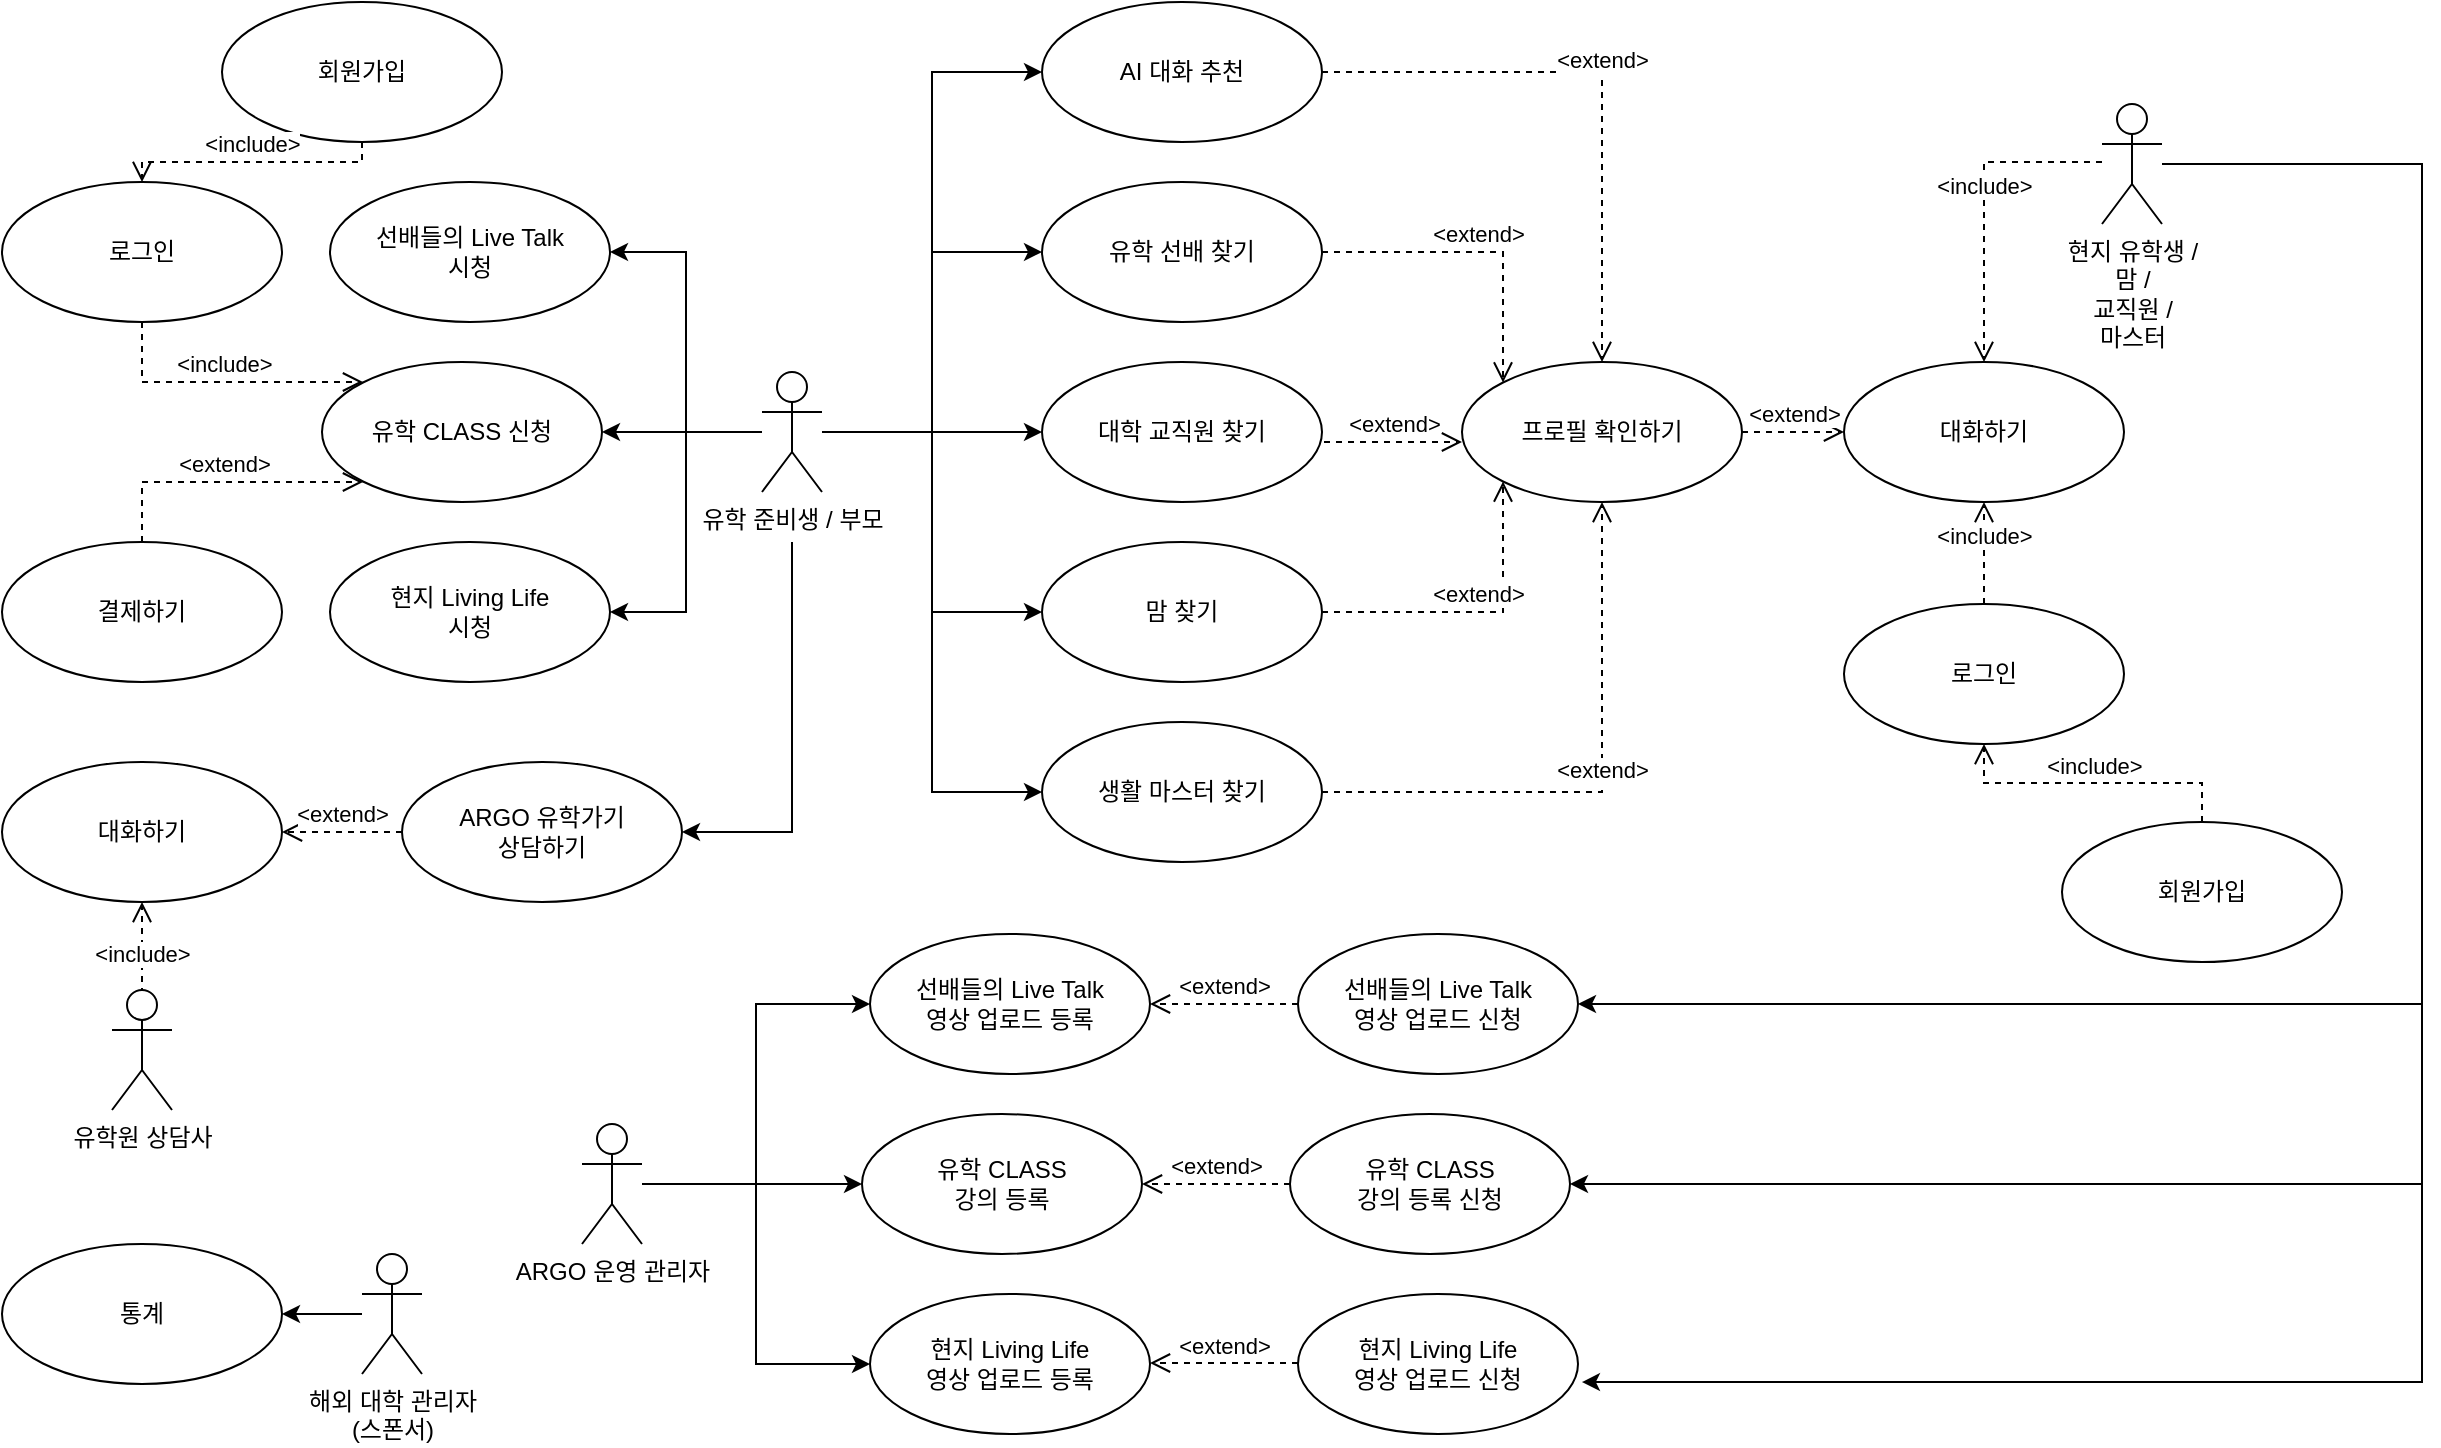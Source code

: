 <mxfile version="21.2.9" type="github">
  <diagram name="페이지-1" id="vJ2CU3Rfx78g7FYy2zwW">
    <mxGraphModel dx="1371" dy="804" grid="1" gridSize="10" guides="1" tooltips="1" connect="1" arrows="1" fold="1" page="1" pageScale="1" pageWidth="827" pageHeight="1169" math="0" shadow="0">
      <root>
        <mxCell id="0" />
        <mxCell id="1" parent="0" />
        <mxCell id="vowap7ELRqdRtD5AyxOH-68" style="edgeStyle=orthogonalEdgeStyle;rounded=0;orthogonalLoop=1;jettySize=auto;html=1;entryX=0;entryY=0.5;entryDx=0;entryDy=0;" edge="1" parent="1" source="vowap7ELRqdRtD5AyxOH-1" target="vowap7ELRqdRtD5AyxOH-3">
          <mxGeometry relative="1" as="geometry" />
        </mxCell>
        <mxCell id="vowap7ELRqdRtD5AyxOH-69" style="edgeStyle=orthogonalEdgeStyle;rounded=0;orthogonalLoop=1;jettySize=auto;html=1;entryX=0;entryY=0.5;entryDx=0;entryDy=0;" edge="1" parent="1" source="vowap7ELRqdRtD5AyxOH-1" target="vowap7ELRqdRtD5AyxOH-4">
          <mxGeometry relative="1" as="geometry" />
        </mxCell>
        <mxCell id="vowap7ELRqdRtD5AyxOH-70" style="edgeStyle=orthogonalEdgeStyle;rounded=0;orthogonalLoop=1;jettySize=auto;html=1;entryX=0;entryY=0.5;entryDx=0;entryDy=0;" edge="1" parent="1" source="vowap7ELRqdRtD5AyxOH-1" target="vowap7ELRqdRtD5AyxOH-5">
          <mxGeometry relative="1" as="geometry" />
        </mxCell>
        <mxCell id="vowap7ELRqdRtD5AyxOH-71" style="edgeStyle=orthogonalEdgeStyle;rounded=0;orthogonalLoop=1;jettySize=auto;html=1;entryX=0;entryY=0.5;entryDx=0;entryDy=0;" edge="1" parent="1" source="vowap7ELRqdRtD5AyxOH-1" target="vowap7ELRqdRtD5AyxOH-6">
          <mxGeometry relative="1" as="geometry" />
        </mxCell>
        <mxCell id="vowap7ELRqdRtD5AyxOH-72" style="edgeStyle=orthogonalEdgeStyle;rounded=0;orthogonalLoop=1;jettySize=auto;html=1;entryX=0;entryY=0.5;entryDx=0;entryDy=0;" edge="1" parent="1" source="vowap7ELRqdRtD5AyxOH-1" target="vowap7ELRqdRtD5AyxOH-7">
          <mxGeometry relative="1" as="geometry" />
        </mxCell>
        <mxCell id="vowap7ELRqdRtD5AyxOH-73" style="edgeStyle=orthogonalEdgeStyle;rounded=0;orthogonalLoop=1;jettySize=auto;html=1;entryX=1;entryY=0.5;entryDx=0;entryDy=0;" edge="1" parent="1" source="vowap7ELRqdRtD5AyxOH-1" target="vowap7ELRqdRtD5AyxOH-33">
          <mxGeometry relative="1" as="geometry" />
        </mxCell>
        <mxCell id="vowap7ELRqdRtD5AyxOH-74" style="edgeStyle=orthogonalEdgeStyle;rounded=0;orthogonalLoop=1;jettySize=auto;html=1;entryX=1;entryY=0.5;entryDx=0;entryDy=0;" edge="1" parent="1" source="vowap7ELRqdRtD5AyxOH-1" target="vowap7ELRqdRtD5AyxOH-40">
          <mxGeometry relative="1" as="geometry" />
        </mxCell>
        <mxCell id="vowap7ELRqdRtD5AyxOH-75" style="edgeStyle=orthogonalEdgeStyle;rounded=0;orthogonalLoop=1;jettySize=auto;html=1;entryX=1;entryY=0.5;entryDx=0;entryDy=0;" edge="1" parent="1" source="vowap7ELRqdRtD5AyxOH-1" target="vowap7ELRqdRtD5AyxOH-41">
          <mxGeometry relative="1" as="geometry" />
        </mxCell>
        <mxCell id="vowap7ELRqdRtD5AyxOH-77" style="edgeStyle=orthogonalEdgeStyle;rounded=0;orthogonalLoop=1;jettySize=auto;html=1;entryX=1;entryY=0.5;entryDx=0;entryDy=0;" edge="1" parent="1" target="vowap7ELRqdRtD5AyxOH-76">
          <mxGeometry relative="1" as="geometry">
            <mxPoint x="645" y="330" as="sourcePoint" />
            <Array as="points">
              <mxPoint x="645" y="475" />
            </Array>
          </mxGeometry>
        </mxCell>
        <mxCell id="vowap7ELRqdRtD5AyxOH-1" value="유학 준비생 / 부모" style="shape=umlActor;verticalLabelPosition=bottom;verticalAlign=top;html=1;" vertex="1" parent="1">
          <mxGeometry x="630" y="245" width="30" height="60" as="geometry" />
        </mxCell>
        <mxCell id="vowap7ELRqdRtD5AyxOH-3" value="대학 교직원 찾기" style="ellipse;whiteSpace=wrap;html=1;" vertex="1" parent="1">
          <mxGeometry x="770" y="240" width="140" height="70" as="geometry" />
        </mxCell>
        <mxCell id="vowap7ELRqdRtD5AyxOH-4" value="AI 대화 추천" style="ellipse;whiteSpace=wrap;html=1;" vertex="1" parent="1">
          <mxGeometry x="770" y="60" width="140" height="70" as="geometry" />
        </mxCell>
        <mxCell id="vowap7ELRqdRtD5AyxOH-5" value="유학 선배 찾기" style="ellipse;whiteSpace=wrap;html=1;" vertex="1" parent="1">
          <mxGeometry x="770" y="150" width="140" height="70" as="geometry" />
        </mxCell>
        <mxCell id="vowap7ELRqdRtD5AyxOH-6" value="맘 찾기" style="ellipse;whiteSpace=wrap;html=1;" vertex="1" parent="1">
          <mxGeometry x="770" y="330" width="140" height="70" as="geometry" />
        </mxCell>
        <mxCell id="vowap7ELRqdRtD5AyxOH-7" value="생활 마스터 찾기" style="ellipse;whiteSpace=wrap;html=1;" vertex="1" parent="1">
          <mxGeometry x="770" y="420" width="140" height="70" as="geometry" />
        </mxCell>
        <mxCell id="vowap7ELRqdRtD5AyxOH-8" value="프로필 확인하기" style="ellipse;whiteSpace=wrap;html=1;" vertex="1" parent="1">
          <mxGeometry x="980" y="240" width="140" height="70" as="geometry" />
        </mxCell>
        <mxCell id="vowap7ELRqdRtD5AyxOH-9" value="대화하기" style="ellipse;whiteSpace=wrap;html=1;" vertex="1" parent="1">
          <mxGeometry x="1171" y="240" width="140" height="70" as="geometry" />
        </mxCell>
        <mxCell id="vowap7ELRqdRtD5AyxOH-10" value="로그인" style="ellipse;whiteSpace=wrap;html=1;" vertex="1" parent="1">
          <mxGeometry x="1171" y="361" width="140" height="70" as="geometry" />
        </mxCell>
        <mxCell id="vowap7ELRqdRtD5AyxOH-11" value="회원가입" style="ellipse;whiteSpace=wrap;html=1;" vertex="1" parent="1">
          <mxGeometry x="1280" y="470" width="140" height="70" as="geometry" />
        </mxCell>
        <mxCell id="vowap7ELRqdRtD5AyxOH-13" value="&amp;lt;extend&amp;gt;" style="html=1;verticalAlign=bottom;endArrow=open;dashed=1;endSize=8;edgeStyle=elbowEdgeStyle;elbow=vertical;curved=0;rounded=0;" edge="1" parent="1">
          <mxGeometry relative="1" as="geometry">
            <mxPoint x="911" y="280" as="sourcePoint" />
            <mxPoint x="980" y="280" as="targetPoint" />
          </mxGeometry>
        </mxCell>
        <mxCell id="vowap7ELRqdRtD5AyxOH-14" value="&amp;lt;extend&amp;gt;" style="html=1;verticalAlign=bottom;endArrow=open;dashed=1;endSize=8;edgeStyle=elbowEdgeStyle;elbow=vertical;curved=0;rounded=0;exitX=1;exitY=0.5;exitDx=0;exitDy=0;entryX=0;entryY=1;entryDx=0;entryDy=0;" edge="1" parent="1" source="vowap7ELRqdRtD5AyxOH-6" target="vowap7ELRqdRtD5AyxOH-8">
          <mxGeometry relative="1" as="geometry">
            <mxPoint x="921" y="290" as="sourcePoint" />
            <mxPoint x="990" y="300" as="targetPoint" />
            <Array as="points">
              <mxPoint x="960" y="365" />
            </Array>
          </mxGeometry>
        </mxCell>
        <mxCell id="vowap7ELRqdRtD5AyxOH-15" value="&amp;lt;extend&amp;gt;" style="html=1;verticalAlign=bottom;endArrow=open;dashed=1;endSize=8;edgeStyle=elbowEdgeStyle;elbow=vertical;curved=0;rounded=0;exitX=1;exitY=0.5;exitDx=0;exitDy=0;entryX=0.5;entryY=1;entryDx=0;entryDy=0;" edge="1" parent="1" source="vowap7ELRqdRtD5AyxOH-7" target="vowap7ELRqdRtD5AyxOH-8">
          <mxGeometry relative="1" as="geometry">
            <mxPoint x="920" y="375" as="sourcePoint" />
            <mxPoint x="1000" y="310" as="targetPoint" />
            <Array as="points">
              <mxPoint x="980" y="455" />
            </Array>
          </mxGeometry>
        </mxCell>
        <mxCell id="vowap7ELRqdRtD5AyxOH-16" value="&amp;lt;extend&amp;gt;" style="html=1;verticalAlign=bottom;endArrow=open;dashed=1;endSize=8;edgeStyle=elbowEdgeStyle;elbow=vertical;curved=0;rounded=0;exitX=1;exitY=0.5;exitDx=0;exitDy=0;entryX=0;entryY=0;entryDx=0;entryDy=0;" edge="1" parent="1" source="vowap7ELRqdRtD5AyxOH-5" target="vowap7ELRqdRtD5AyxOH-8">
          <mxGeometry relative="1" as="geometry">
            <mxPoint x="920" y="375" as="sourcePoint" />
            <mxPoint x="1011" y="310" as="targetPoint" />
            <Array as="points">
              <mxPoint x="960" y="185" />
            </Array>
          </mxGeometry>
        </mxCell>
        <mxCell id="vowap7ELRqdRtD5AyxOH-17" value="&amp;lt;extend&amp;gt;" style="html=1;verticalAlign=bottom;endArrow=open;dashed=1;endSize=8;edgeStyle=elbowEdgeStyle;elbow=vertical;curved=0;rounded=0;exitX=1;exitY=0.5;exitDx=0;exitDy=0;entryX=0.5;entryY=0;entryDx=0;entryDy=0;" edge="1" parent="1" source="vowap7ELRqdRtD5AyxOH-4" target="vowap7ELRqdRtD5AyxOH-8">
          <mxGeometry relative="1" as="geometry">
            <mxPoint x="920" y="195" as="sourcePoint" />
            <mxPoint x="1011" y="260" as="targetPoint" />
            <Array as="points">
              <mxPoint x="980" y="95" />
            </Array>
          </mxGeometry>
        </mxCell>
        <mxCell id="vowap7ELRqdRtD5AyxOH-18" value="&amp;lt;include&amp;gt;" style="html=1;verticalAlign=bottom;endArrow=open;dashed=1;endSize=8;edgeStyle=elbowEdgeStyle;elbow=vertical;curved=0;rounded=0;exitX=0.5;exitY=0;exitDx=0;exitDy=0;entryX=0.5;entryY=1;entryDx=0;entryDy=0;" edge="1" parent="1" source="vowap7ELRqdRtD5AyxOH-10" target="vowap7ELRqdRtD5AyxOH-9">
          <mxGeometry relative="1" as="geometry">
            <mxPoint x="921" y="290" as="sourcePoint" />
            <mxPoint x="990" y="290" as="targetPoint" />
          </mxGeometry>
        </mxCell>
        <mxCell id="vowap7ELRqdRtD5AyxOH-19" value="&amp;lt;include&amp;gt;" style="html=1;verticalAlign=bottom;endArrow=open;dashed=1;endSize=8;edgeStyle=elbowEdgeStyle;elbow=vertical;curved=0;rounded=0;entryX=0.5;entryY=1;entryDx=0;entryDy=0;exitX=0.5;exitY=0;exitDx=0;exitDy=0;" edge="1" parent="1" source="vowap7ELRqdRtD5AyxOH-11" target="vowap7ELRqdRtD5AyxOH-10">
          <mxGeometry relative="1" as="geometry">
            <mxPoint x="1240" y="470" as="sourcePoint" />
            <mxPoint x="1251" y="320" as="targetPoint" />
          </mxGeometry>
        </mxCell>
        <mxCell id="vowap7ELRqdRtD5AyxOH-22" value="&amp;lt;extend&amp;gt;" style="html=1;verticalAlign=bottom;endArrow=open;dashed=1;endSize=8;edgeStyle=elbowEdgeStyle;elbow=vertical;curved=0;rounded=0;exitX=1;exitY=0.5;exitDx=0;exitDy=0;entryX=0;entryY=0.5;entryDx=0;entryDy=0;" edge="1" parent="1" source="vowap7ELRqdRtD5AyxOH-8" target="vowap7ELRqdRtD5AyxOH-9">
          <mxGeometry relative="1" as="geometry">
            <mxPoint x="1130" y="274.5" as="sourcePoint" />
            <mxPoint x="1199" y="274.5" as="targetPoint" />
            <Array as="points">
              <mxPoint x="1140" y="275" />
            </Array>
          </mxGeometry>
        </mxCell>
        <mxCell id="vowap7ELRqdRtD5AyxOH-24" value="&amp;lt;include&amp;gt;" style="html=1;verticalAlign=bottom;endArrow=open;dashed=1;endSize=8;edgeStyle=elbowEdgeStyle;elbow=vertical;curved=0;rounded=0;entryX=0.5;entryY=0;entryDx=0;entryDy=0;" edge="1" parent="1" target="vowap7ELRqdRtD5AyxOH-9">
          <mxGeometry relative="1" as="geometry">
            <mxPoint x="1300" y="140" as="sourcePoint" />
            <mxPoint x="1370" y="370" as="targetPoint" />
            <Array as="points">
              <mxPoint x="1270" y="140" />
              <mxPoint x="1400" y="280" />
            </Array>
          </mxGeometry>
        </mxCell>
        <mxCell id="vowap7ELRqdRtD5AyxOH-64" style="edgeStyle=orthogonalEdgeStyle;rounded=0;orthogonalLoop=1;jettySize=auto;html=1;entryX=1;entryY=0.5;entryDx=0;entryDy=0;" edge="1" parent="1" source="vowap7ELRqdRtD5AyxOH-25" target="vowap7ELRqdRtD5AyxOH-45">
          <mxGeometry relative="1" as="geometry">
            <Array as="points">
              <mxPoint x="1460" y="141" />
              <mxPoint x="1460" y="561" />
            </Array>
          </mxGeometry>
        </mxCell>
        <mxCell id="vowap7ELRqdRtD5AyxOH-66" style="edgeStyle=orthogonalEdgeStyle;rounded=0;orthogonalLoop=1;jettySize=auto;html=1;entryX=1;entryY=0.5;entryDx=0;entryDy=0;" edge="1" parent="1" source="vowap7ELRqdRtD5AyxOH-25" target="vowap7ELRqdRtD5AyxOH-44">
          <mxGeometry relative="1" as="geometry">
            <Array as="points">
              <mxPoint x="1460" y="141" />
              <mxPoint x="1460" y="651" />
            </Array>
          </mxGeometry>
        </mxCell>
        <mxCell id="vowap7ELRqdRtD5AyxOH-67" style="edgeStyle=orthogonalEdgeStyle;rounded=0;orthogonalLoop=1;jettySize=auto;html=1;entryX=1.014;entryY=0.629;entryDx=0;entryDy=0;entryPerimeter=0;" edge="1" parent="1" source="vowap7ELRqdRtD5AyxOH-25" target="vowap7ELRqdRtD5AyxOH-46">
          <mxGeometry relative="1" as="geometry">
            <Array as="points">
              <mxPoint x="1460" y="141" />
              <mxPoint x="1460" y="750" />
            </Array>
          </mxGeometry>
        </mxCell>
        <mxCell id="vowap7ELRqdRtD5AyxOH-25" value="현지 유학생 /&lt;br&gt;맘 /&lt;br&gt;교직원 /&lt;br&gt;마스터" style="shape=umlActor;verticalLabelPosition=bottom;verticalAlign=top;html=1;" vertex="1" parent="1">
          <mxGeometry x="1300" y="111" width="30" height="60" as="geometry" />
        </mxCell>
        <mxCell id="vowap7ELRqdRtD5AyxOH-33" value="유학 CLASS 신청" style="ellipse;whiteSpace=wrap;html=1;" vertex="1" parent="1">
          <mxGeometry x="410" y="240" width="140" height="70" as="geometry" />
        </mxCell>
        <mxCell id="vowap7ELRqdRtD5AyxOH-34" value="로그인" style="ellipse;whiteSpace=wrap;html=1;" vertex="1" parent="1">
          <mxGeometry x="250" y="150" width="140" height="70" as="geometry" />
        </mxCell>
        <mxCell id="vowap7ELRqdRtD5AyxOH-35" value="&amp;lt;include&amp;gt;" style="html=1;verticalAlign=bottom;endArrow=open;dashed=1;endSize=8;edgeStyle=elbowEdgeStyle;elbow=vertical;curved=0;rounded=0;exitX=0.5;exitY=1;exitDx=0;exitDy=0;entryX=0;entryY=0;entryDx=0;entryDy=0;" edge="1" parent="1" source="vowap7ELRqdRtD5AyxOH-34" target="vowap7ELRqdRtD5AyxOH-33">
          <mxGeometry relative="1" as="geometry">
            <mxPoint x="920" y="465" as="sourcePoint" />
            <mxPoint x="1060" y="320" as="targetPoint" />
            <Array as="points">
              <mxPoint x="380" y="250" />
            </Array>
          </mxGeometry>
        </mxCell>
        <mxCell id="vowap7ELRqdRtD5AyxOH-36" value="회원가입" style="ellipse;whiteSpace=wrap;html=1;" vertex="1" parent="1">
          <mxGeometry x="360" y="60" width="140" height="70" as="geometry" />
        </mxCell>
        <mxCell id="vowap7ELRqdRtD5AyxOH-37" value="&amp;lt;extend&amp;gt;" style="html=1;verticalAlign=bottom;endArrow=open;dashed=1;endSize=8;edgeStyle=elbowEdgeStyle;elbow=vertical;curved=0;rounded=0;exitX=0.5;exitY=0;exitDx=0;exitDy=0;entryX=0;entryY=1;entryDx=0;entryDy=0;" edge="1" parent="1" source="vowap7ELRqdRtD5AyxOH-38" target="vowap7ELRqdRtD5AyxOH-33">
          <mxGeometry relative="1" as="geometry">
            <mxPoint x="260" y="341" as="sourcePoint" />
            <mxPoint x="260" y="290" as="targetPoint" />
            <Array as="points">
              <mxPoint x="370" y="300" />
            </Array>
          </mxGeometry>
        </mxCell>
        <mxCell id="vowap7ELRqdRtD5AyxOH-38" value="결제하기" style="ellipse;whiteSpace=wrap;html=1;" vertex="1" parent="1">
          <mxGeometry x="250" y="330" width="140" height="70" as="geometry" />
        </mxCell>
        <mxCell id="vowap7ELRqdRtD5AyxOH-39" value="&amp;lt;include&amp;gt;" style="html=1;verticalAlign=bottom;endArrow=open;dashed=1;endSize=8;edgeStyle=elbowEdgeStyle;elbow=vertical;curved=0;rounded=0;exitX=0.5;exitY=1;exitDx=0;exitDy=0;entryX=0.5;entryY=0;entryDx=0;entryDy=0;" edge="1" parent="1" source="vowap7ELRqdRtD5AyxOH-36" target="vowap7ELRqdRtD5AyxOH-34">
          <mxGeometry relative="1" as="geometry">
            <mxPoint x="330" y="227" as="sourcePoint" />
            <mxPoint x="420" y="262" as="targetPoint" />
            <Array as="points" />
          </mxGeometry>
        </mxCell>
        <mxCell id="vowap7ELRqdRtD5AyxOH-40" value="선배들의 Live Talk&lt;br&gt;시청" style="ellipse;whiteSpace=wrap;html=1;" vertex="1" parent="1">
          <mxGeometry x="414" y="150" width="140" height="70" as="geometry" />
        </mxCell>
        <mxCell id="vowap7ELRqdRtD5AyxOH-41" value="현지 Living Life&lt;br&gt;시청" style="ellipse;whiteSpace=wrap;html=1;" vertex="1" parent="1">
          <mxGeometry x="414" y="330" width="140" height="70" as="geometry" />
        </mxCell>
        <mxCell id="vowap7ELRqdRtD5AyxOH-44" value="유학 CLASS&lt;br&gt;강의 등록 신청" style="ellipse;whiteSpace=wrap;html=1;" vertex="1" parent="1">
          <mxGeometry x="894" y="616" width="140" height="70" as="geometry" />
        </mxCell>
        <mxCell id="vowap7ELRqdRtD5AyxOH-45" value="선배들의 Live Talk&lt;br&gt;영상 업로드 신청" style="ellipse;whiteSpace=wrap;html=1;" vertex="1" parent="1">
          <mxGeometry x="898" y="526" width="140" height="70" as="geometry" />
        </mxCell>
        <mxCell id="vowap7ELRqdRtD5AyxOH-46" value="현지 Living Life&lt;br&gt;영상 업로드 신청" style="ellipse;whiteSpace=wrap;html=1;" vertex="1" parent="1">
          <mxGeometry x="898" y="706" width="140" height="70" as="geometry" />
        </mxCell>
        <mxCell id="vowap7ELRqdRtD5AyxOH-54" value="유학 CLASS&lt;br&gt;강의 등록" style="ellipse;whiteSpace=wrap;html=1;" vertex="1" parent="1">
          <mxGeometry x="680" y="616" width="140" height="70" as="geometry" />
        </mxCell>
        <mxCell id="vowap7ELRqdRtD5AyxOH-55" value="선배들의 Live Talk&lt;br&gt;영상 업로드 등록" style="ellipse;whiteSpace=wrap;html=1;" vertex="1" parent="1">
          <mxGeometry x="684" y="526" width="140" height="70" as="geometry" />
        </mxCell>
        <mxCell id="vowap7ELRqdRtD5AyxOH-56" value="현지 Living Life&lt;br&gt;영상 업로드 등록" style="ellipse;whiteSpace=wrap;html=1;" vertex="1" parent="1">
          <mxGeometry x="684" y="706" width="140" height="70" as="geometry" />
        </mxCell>
        <mxCell id="vowap7ELRqdRtD5AyxOH-57" value="&amp;lt;extend&amp;gt;" style="html=1;verticalAlign=bottom;endArrow=open;dashed=1;endSize=8;edgeStyle=elbowEdgeStyle;elbow=vertical;curved=0;rounded=0;exitX=0;exitY=0.5;exitDx=0;exitDy=0;entryX=1;entryY=0.5;entryDx=0;entryDy=0;" edge="1" parent="1" source="vowap7ELRqdRtD5AyxOH-45" target="vowap7ELRqdRtD5AyxOH-55">
          <mxGeometry relative="1" as="geometry">
            <mxPoint x="920" y="465" as="sourcePoint" />
            <mxPoint x="1060" y="320" as="targetPoint" />
            <Array as="points">
              <mxPoint x="860" y="561" />
            </Array>
          </mxGeometry>
        </mxCell>
        <mxCell id="vowap7ELRqdRtD5AyxOH-58" value="&amp;lt;extend&amp;gt;" style="html=1;verticalAlign=bottom;endArrow=open;dashed=1;endSize=8;edgeStyle=elbowEdgeStyle;elbow=vertical;curved=0;rounded=0;exitX=0;exitY=0.5;exitDx=0;exitDy=0;entryX=1;entryY=0.5;entryDx=0;entryDy=0;" edge="1" parent="1" source="vowap7ELRqdRtD5AyxOH-44" target="vowap7ELRqdRtD5AyxOH-54">
          <mxGeometry relative="1" as="geometry">
            <mxPoint x="908" y="571" as="sourcePoint" />
            <mxPoint x="834" y="571" as="targetPoint" />
            <Array as="points">
              <mxPoint x="860" y="651" />
            </Array>
          </mxGeometry>
        </mxCell>
        <mxCell id="vowap7ELRqdRtD5AyxOH-59" value="&amp;lt;extend&amp;gt;" style="html=1;verticalAlign=bottom;endArrow=open;dashed=1;endSize=8;edgeStyle=elbowEdgeStyle;elbow=vertical;curved=0;rounded=0;exitX=0;exitY=0.5;exitDx=0;exitDy=0;entryX=1;entryY=0.5;entryDx=0;entryDy=0;" edge="1" parent="1">
          <mxGeometry relative="1" as="geometry">
            <mxPoint x="898" y="740.5" as="sourcePoint" />
            <mxPoint x="824" y="740.5" as="targetPoint" />
            <Array as="points">
              <mxPoint x="864" y="740.5" />
            </Array>
          </mxGeometry>
        </mxCell>
        <mxCell id="vowap7ELRqdRtD5AyxOH-61" style="edgeStyle=orthogonalEdgeStyle;rounded=0;orthogonalLoop=1;jettySize=auto;html=1;entryX=0;entryY=0.5;entryDx=0;entryDy=0;" edge="1" parent="1" source="vowap7ELRqdRtD5AyxOH-60" target="vowap7ELRqdRtD5AyxOH-55">
          <mxGeometry relative="1" as="geometry" />
        </mxCell>
        <mxCell id="vowap7ELRqdRtD5AyxOH-62" style="edgeStyle=orthogonalEdgeStyle;rounded=0;orthogonalLoop=1;jettySize=auto;html=1;" edge="1" parent="1" source="vowap7ELRqdRtD5AyxOH-60" target="vowap7ELRqdRtD5AyxOH-54">
          <mxGeometry relative="1" as="geometry" />
        </mxCell>
        <mxCell id="vowap7ELRqdRtD5AyxOH-63" style="edgeStyle=orthogonalEdgeStyle;rounded=0;orthogonalLoop=1;jettySize=auto;html=1;entryX=0;entryY=0.5;entryDx=0;entryDy=0;" edge="1" parent="1" source="vowap7ELRqdRtD5AyxOH-60" target="vowap7ELRqdRtD5AyxOH-56">
          <mxGeometry relative="1" as="geometry" />
        </mxCell>
        <mxCell id="vowap7ELRqdRtD5AyxOH-60" value="ARGO 운영 관리자" style="shape=umlActor;verticalLabelPosition=bottom;verticalAlign=top;html=1;" vertex="1" parent="1">
          <mxGeometry x="540" y="621" width="30" height="60" as="geometry" />
        </mxCell>
        <mxCell id="vowap7ELRqdRtD5AyxOH-76" value="ARGO 유학가기&lt;br&gt;상담하기" style="ellipse;whiteSpace=wrap;html=1;" vertex="1" parent="1">
          <mxGeometry x="450" y="440" width="140" height="70" as="geometry" />
        </mxCell>
        <mxCell id="vowap7ELRqdRtD5AyxOH-78" value="대화하기" style="ellipse;whiteSpace=wrap;html=1;" vertex="1" parent="1">
          <mxGeometry x="250" y="440" width="140" height="70" as="geometry" />
        </mxCell>
        <mxCell id="vowap7ELRqdRtD5AyxOH-79" value="&amp;lt;extend&amp;gt;" style="html=1;verticalAlign=bottom;endArrow=open;dashed=1;endSize=8;edgeStyle=elbowEdgeStyle;elbow=vertical;curved=0;rounded=0;exitX=0;exitY=0.5;exitDx=0;exitDy=0;entryX=1;entryY=0.5;entryDx=0;entryDy=0;" edge="1" parent="1" source="vowap7ELRqdRtD5AyxOH-76" target="vowap7ELRqdRtD5AyxOH-78">
          <mxGeometry relative="1" as="geometry">
            <mxPoint x="1130" y="285" as="sourcePoint" />
            <mxPoint x="1181" y="285" as="targetPoint" />
            <Array as="points">
              <mxPoint x="440" y="475" />
            </Array>
          </mxGeometry>
        </mxCell>
        <mxCell id="vowap7ELRqdRtD5AyxOH-80" value="&amp;lt;include&amp;gt;" style="html=1;verticalAlign=bottom;endArrow=open;dashed=1;endSize=8;edgeStyle=elbowEdgeStyle;elbow=vertical;curved=0;rounded=0;entryX=0.5;entryY=1;entryDx=0;entryDy=0;" edge="1" parent="1" target="vowap7ELRqdRtD5AyxOH-78">
          <mxGeometry relative="1" as="geometry">
            <mxPoint x="320" y="580" as="sourcePoint" />
            <mxPoint x="1251" y="250" as="targetPoint" />
            <Array as="points" />
          </mxGeometry>
        </mxCell>
        <mxCell id="vowap7ELRqdRtD5AyxOH-81" value="유학원 상담사" style="shape=umlActor;verticalLabelPosition=bottom;verticalAlign=top;html=1;" vertex="1" parent="1">
          <mxGeometry x="305" y="554" width="30" height="60" as="geometry" />
        </mxCell>
        <mxCell id="vowap7ELRqdRtD5AyxOH-84" style="edgeStyle=orthogonalEdgeStyle;rounded=0;orthogonalLoop=1;jettySize=auto;html=1;entryX=1;entryY=0.5;entryDx=0;entryDy=0;" edge="1" parent="1" source="vowap7ELRqdRtD5AyxOH-82" target="vowap7ELRqdRtD5AyxOH-83">
          <mxGeometry relative="1" as="geometry" />
        </mxCell>
        <mxCell id="vowap7ELRqdRtD5AyxOH-82" value="해외 대학 관리자&lt;br&gt;(스폰서)" style="shape=umlActor;verticalLabelPosition=bottom;verticalAlign=top;html=1;" vertex="1" parent="1">
          <mxGeometry x="430" y="686" width="30" height="60" as="geometry" />
        </mxCell>
        <mxCell id="vowap7ELRqdRtD5AyxOH-83" value="통계" style="ellipse;whiteSpace=wrap;html=1;" vertex="1" parent="1">
          <mxGeometry x="250" y="681" width="140" height="70" as="geometry" />
        </mxCell>
      </root>
    </mxGraphModel>
  </diagram>
</mxfile>
